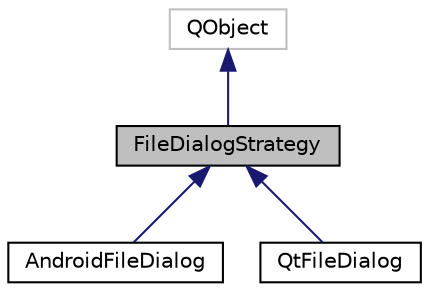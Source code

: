digraph "FileDialogStrategy"
{
  edge [fontname="Helvetica",fontsize="10",labelfontname="Helvetica",labelfontsize="10"];
  node [fontname="Helvetica",fontsize="10",shape=record];
  Node1 [label="FileDialogStrategy",height=0.2,width=0.4,color="black", fillcolor="grey75", style="filled" fontcolor="black"];
  Node2 -> Node1 [dir="back",color="midnightblue",fontsize="10",style="solid",fontname="Helvetica"];
  Node2 [label="QObject",height=0.2,width=0.4,color="grey75", fillcolor="white", style="filled"];
  Node1 -> Node3 [dir="back",color="midnightblue",fontsize="10",style="solid",fontname="Helvetica"];
  Node3 [label="AndroidFileDialog",height=0.2,width=0.4,color="black", fillcolor="white", style="filled",URL="$class_android_file_dialog.html"];
  Node1 -> Node4 [dir="back",color="midnightblue",fontsize="10",style="solid",fontname="Helvetica"];
  Node4 [label="QtFileDialog",height=0.2,width=0.4,color="black", fillcolor="white", style="filled",URL="$class_qt_file_dialog.html"];
}
